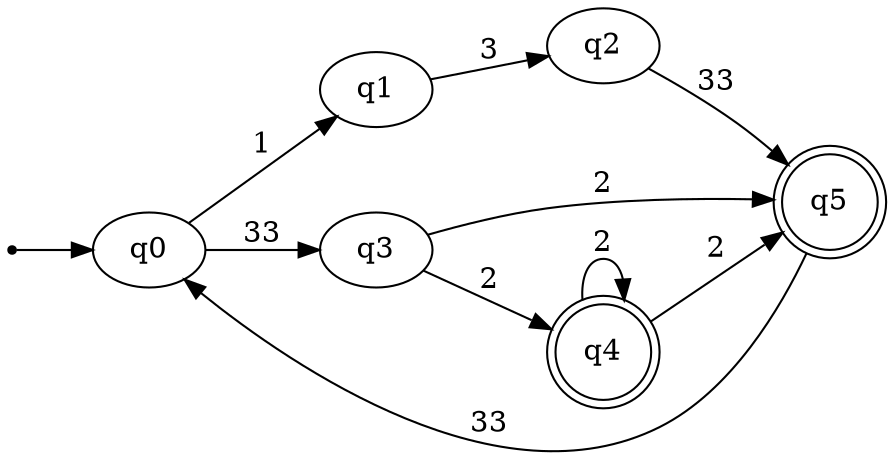 digraph{

rankdir=LR;
inic[shape=point];

inic->q0;

q0->q1 [label="1"];
q0->q3 [label="33"];
q1->q2 [label="3"];
q2->q5 [label="33"];
q3->q4 [label="2"];
q3->q5 [label="2"];
q4->q5 [label="2"];
q4->q4 [label="2"];
q5->q0 [label="33"];



q5[shape=doublecircle];
q4[shape=doublecircle];

}
